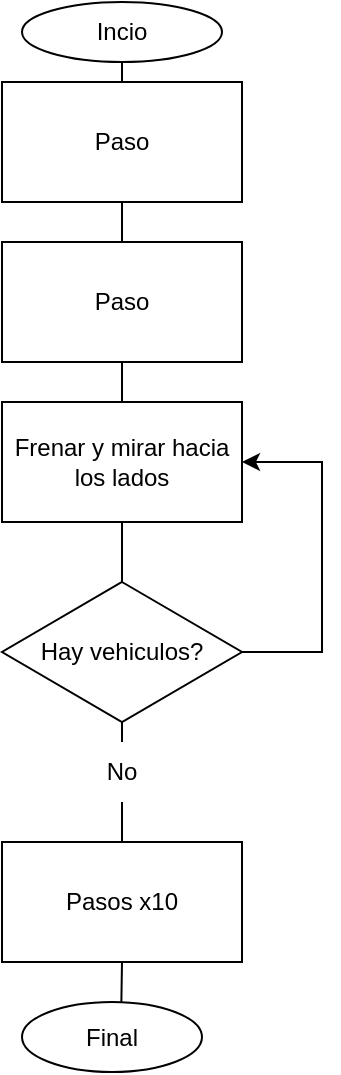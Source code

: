 <mxfile version="20.4.0" type="device"><diagram id="Pappq4A5CM2jyzcRdL8W" name="Página-1"><mxGraphModel dx="1146" dy="539" grid="1" gridSize="10" guides="1" tooltips="1" connect="1" arrows="1" fold="1" page="1" pageScale="1" pageWidth="827" pageHeight="1169" math="0" shadow="0"><root><mxCell id="0"/><mxCell id="1" parent="0"/><mxCell id="xBoz0gCOguOvrp0xltSK-1" value="Incio" style="ellipse;whiteSpace=wrap;html=1;" vertex="1" parent="1"><mxGeometry x="320" y="50" width="100" height="30" as="geometry"/></mxCell><mxCell id="xBoz0gCOguOvrp0xltSK-2" value="Paso" style="rounded=0;whiteSpace=wrap;html=1;" vertex="1" parent="1"><mxGeometry x="310" y="90" width="120" height="60" as="geometry"/></mxCell><mxCell id="xBoz0gCOguOvrp0xltSK-7" value="" style="endArrow=none;html=1;rounded=0;entryX=0.5;entryY=1;entryDx=0;entryDy=0;exitX=0.5;exitY=0;exitDx=0;exitDy=0;" edge="1" parent="1" source="xBoz0gCOguOvrp0xltSK-5" target="xBoz0gCOguOvrp0xltSK-2"><mxGeometry width="50" height="50" relative="1" as="geometry"><mxPoint x="370" y="240" as="sourcePoint"/><mxPoint x="440" y="380" as="targetPoint"/></mxGeometry></mxCell><mxCell id="xBoz0gCOguOvrp0xltSK-8" value="Hay vehiculos?" style="rhombus;whiteSpace=wrap;html=1;" vertex="1" parent="1"><mxGeometry x="310" y="340" width="120" height="70" as="geometry"/></mxCell><mxCell id="xBoz0gCOguOvrp0xltSK-5" value="Paso" style="rounded=0;whiteSpace=wrap;html=1;" vertex="1" parent="1"><mxGeometry x="310" y="170" width="120" height="60" as="geometry"/></mxCell><mxCell id="xBoz0gCOguOvrp0xltSK-13" value="Frenar y mirar hacia los lados" style="rounded=0;whiteSpace=wrap;html=1;" vertex="1" parent="1"><mxGeometry x="310" y="250" width="120" height="60" as="geometry"/></mxCell><mxCell id="xBoz0gCOguOvrp0xltSK-19" value="" style="endArrow=none;html=1;rounded=0;entryX=0.5;entryY=1;entryDx=0;entryDy=0;exitX=0.5;exitY=0;exitDx=0;exitDy=0;" edge="1" parent="1" source="xBoz0gCOguOvrp0xltSK-2" target="xBoz0gCOguOvrp0xltSK-1"><mxGeometry width="50" height="50" relative="1" as="geometry"><mxPoint x="370" y="120" as="sourcePoint"/><mxPoint x="420" y="100" as="targetPoint"/></mxGeometry></mxCell><mxCell id="xBoz0gCOguOvrp0xltSK-20" value="" style="endArrow=none;html=1;rounded=0;entryX=0.5;entryY=1;entryDx=0;entryDy=0;exitX=0.5;exitY=0;exitDx=0;exitDy=0;" edge="1" parent="1" source="xBoz0gCOguOvrp0xltSK-8" target="xBoz0gCOguOvrp0xltSK-13"><mxGeometry width="50" height="50" relative="1" as="geometry"><mxPoint x="370" y="420" as="sourcePoint"/><mxPoint x="420" y="430" as="targetPoint"/></mxGeometry></mxCell><mxCell id="xBoz0gCOguOvrp0xltSK-22" value="" style="endArrow=classic;html=1;rounded=0;exitX=1;exitY=0.5;exitDx=0;exitDy=0;entryX=1;entryY=0.5;entryDx=0;entryDy=0;" edge="1" parent="1" source="xBoz0gCOguOvrp0xltSK-8" target="xBoz0gCOguOvrp0xltSK-13"><mxGeometry width="50" height="50" relative="1" as="geometry"><mxPoint x="370" y="410" as="sourcePoint"/><mxPoint x="420" y="360" as="targetPoint"/><Array as="points"><mxPoint x="470" y="375"/><mxPoint x="470" y="280"/></Array></mxGeometry></mxCell><mxCell id="xBoz0gCOguOvrp0xltSK-23" value="" style="endArrow=none;html=1;rounded=0;entryX=0.5;entryY=1;entryDx=0;entryDy=0;exitX=0.5;exitY=0;exitDx=0;exitDy=0;startArrow=none;" edge="1" parent="1" source="xBoz0gCOguOvrp0xltSK-26" target="xBoz0gCOguOvrp0xltSK-8"><mxGeometry width="50" height="50" relative="1" as="geometry"><mxPoint x="370" y="510" as="sourcePoint"/><mxPoint x="420" y="460" as="targetPoint"/></mxGeometry></mxCell><mxCell id="xBoz0gCOguOvrp0xltSK-24" value="Pasos x10" style="rounded=0;whiteSpace=wrap;html=1;" vertex="1" parent="1"><mxGeometry x="310" y="470" width="120" height="60" as="geometry"/></mxCell><mxCell id="xBoz0gCOguOvrp0xltSK-25" value="" style="endArrow=none;html=1;rounded=0;entryX=0.5;entryY=1;entryDx=0;entryDy=0;exitX=0.5;exitY=0;exitDx=0;exitDy=0;" edge="1" parent="1" source="xBoz0gCOguOvrp0xltSK-13" target="xBoz0gCOguOvrp0xltSK-5"><mxGeometry width="50" height="50" relative="1" as="geometry"><mxPoint x="370" y="280" as="sourcePoint"/><mxPoint x="360" y="270" as="targetPoint"/></mxGeometry></mxCell><mxCell id="xBoz0gCOguOvrp0xltSK-26" value="No" style="text;html=1;strokeColor=none;fillColor=none;align=center;verticalAlign=middle;whiteSpace=wrap;rounded=0;" vertex="1" parent="1"><mxGeometry x="340" y="420" width="60" height="30" as="geometry"/></mxCell><mxCell id="xBoz0gCOguOvrp0xltSK-27" value="" style="endArrow=none;html=1;rounded=0;entryX=0.5;entryY=1;entryDx=0;entryDy=0;exitX=0.5;exitY=0;exitDx=0;exitDy=0;" edge="1" parent="1" source="xBoz0gCOguOvrp0xltSK-24" target="xBoz0gCOguOvrp0xltSK-26"><mxGeometry width="50" height="50" relative="1" as="geometry"><mxPoint x="370" y="470" as="sourcePoint"/><mxPoint x="370" y="410" as="targetPoint"/></mxGeometry></mxCell><mxCell id="xBoz0gCOguOvrp0xltSK-28" value="Final" style="ellipse;whiteSpace=wrap;html=1;" vertex="1" parent="1"><mxGeometry x="320" y="550" width="90" height="35" as="geometry"/></mxCell><mxCell id="xBoz0gCOguOvrp0xltSK-29" value="" style="endArrow=none;html=1;rounded=0;entryX=0.552;entryY=0.01;entryDx=0;entryDy=0;entryPerimeter=0;exitX=0.5;exitY=1;exitDx=0;exitDy=0;" edge="1" parent="1" source="xBoz0gCOguOvrp0xltSK-24" target="xBoz0gCOguOvrp0xltSK-28"><mxGeometry width="50" height="50" relative="1" as="geometry"><mxPoint x="370" y="530" as="sourcePoint"/><mxPoint x="420" y="480" as="targetPoint"/></mxGeometry></mxCell></root></mxGraphModel></diagram></mxfile>